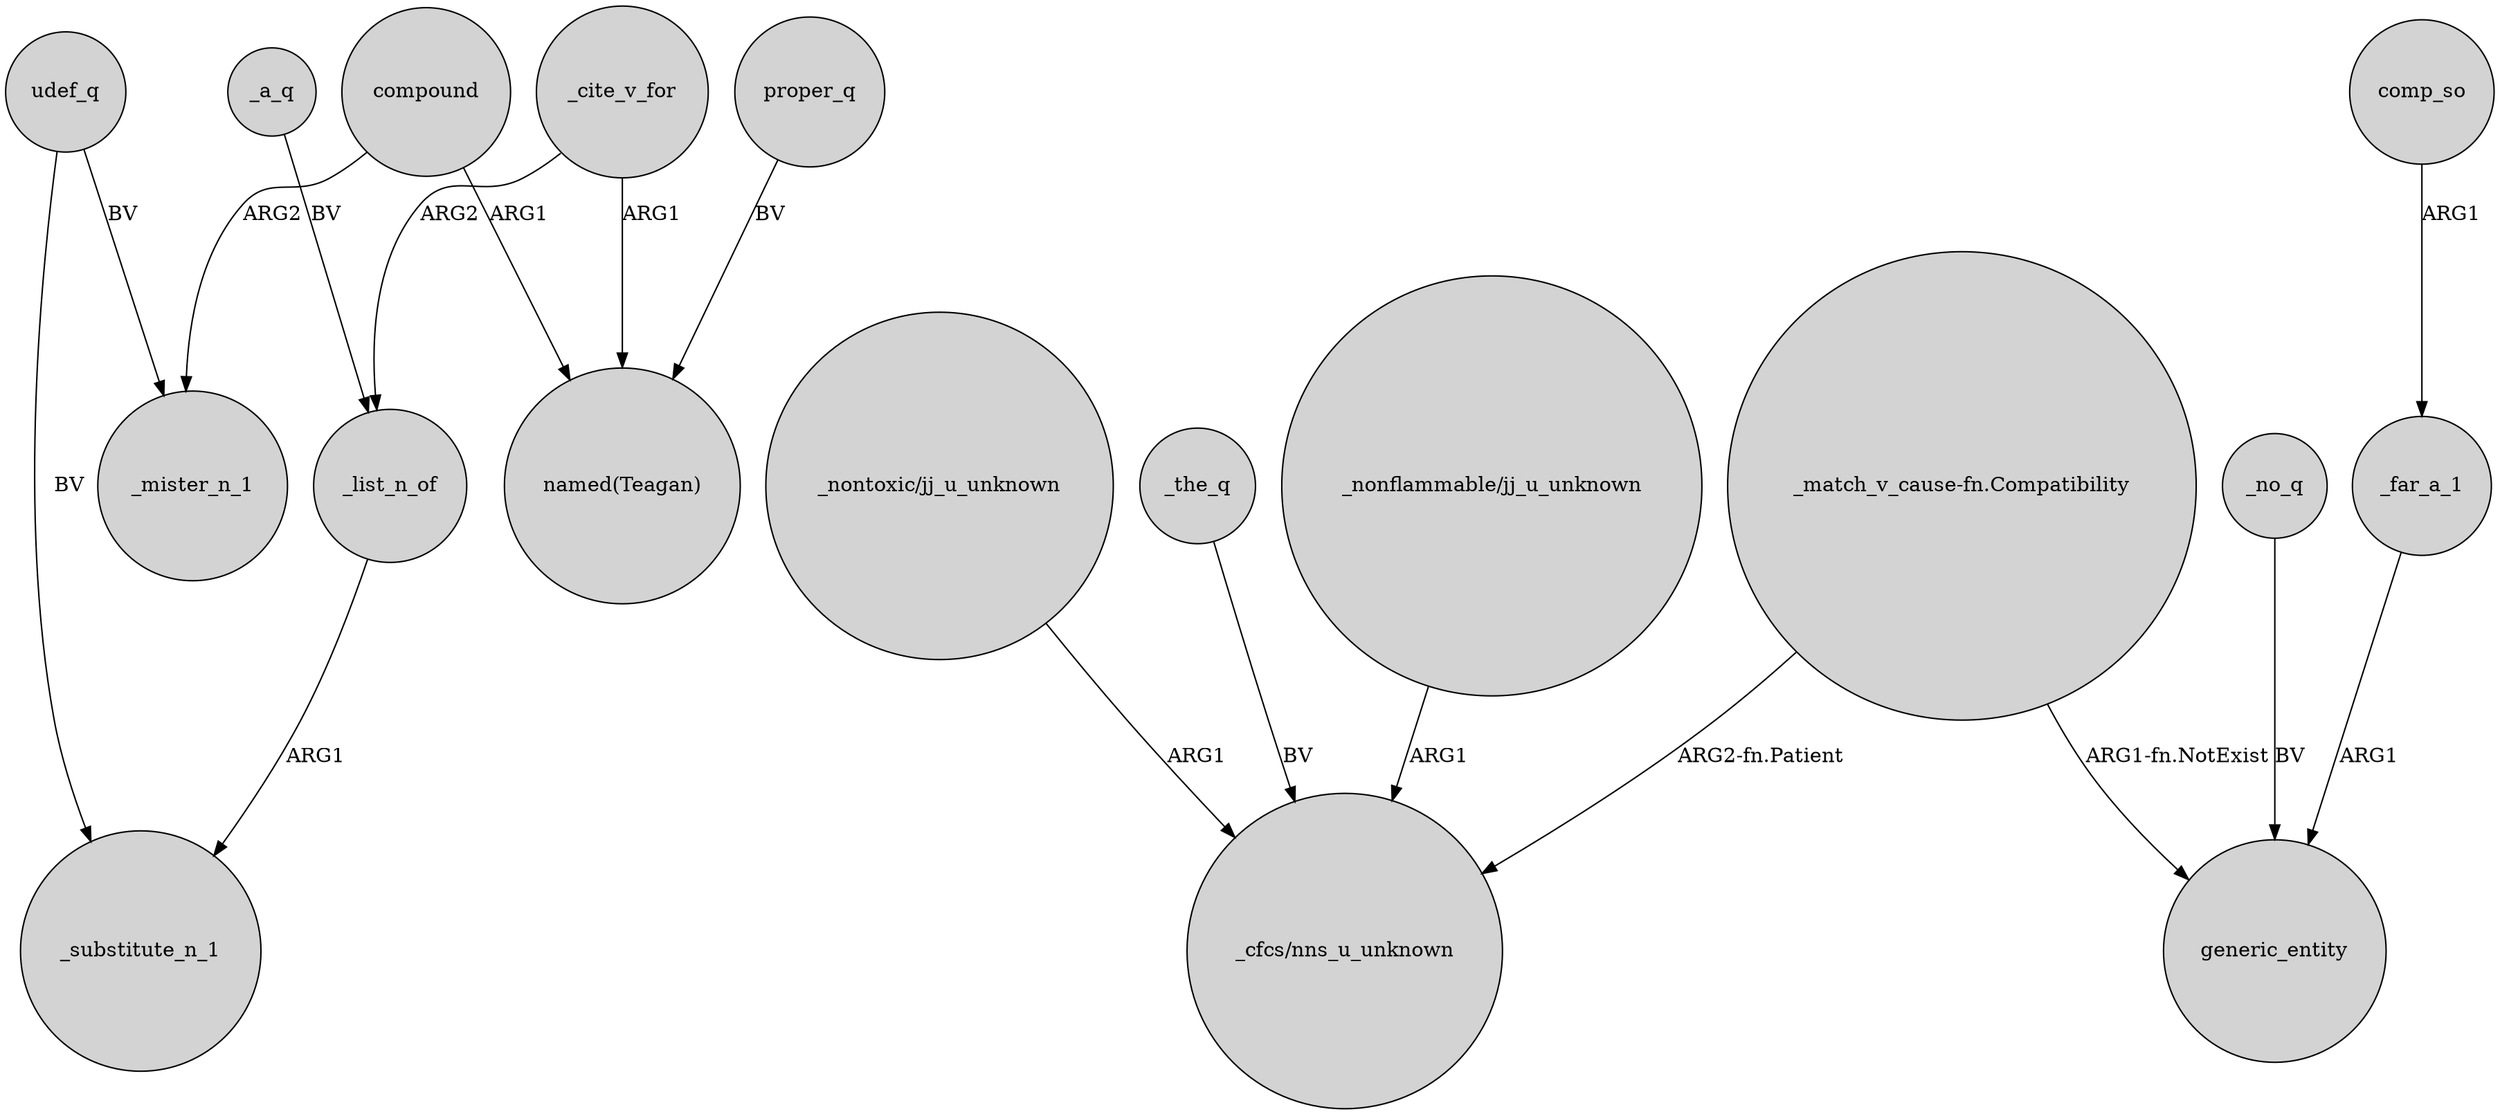 digraph {
	node [shape=circle style=filled]
	udef_q -> _substitute_n_1 [label=BV]
	udef_q -> _mister_n_1 [label=BV]
	_cite_v_for -> _list_n_of [label=ARG2]
	compound -> "named(Teagan)" [label=ARG1]
	proper_q -> "named(Teagan)" [label=BV]
	_far_a_1 -> generic_entity [label=ARG1]
	"_nonflammable/jj_u_unknown" -> "_cfcs/nns_u_unknown" [label=ARG1]
	_a_q -> _list_n_of [label=BV]
	"_nontoxic/jj_u_unknown" -> "_cfcs/nns_u_unknown" [label=ARG1]
	"_match_v_cause-fn.Compatibility" -> generic_entity [label="ARG1-fn.NotExist"]
	_cite_v_for -> "named(Teagan)" [label=ARG1]
	_no_q -> generic_entity [label=BV]
	comp_so -> _far_a_1 [label=ARG1]
	"_match_v_cause-fn.Compatibility" -> "_cfcs/nns_u_unknown" [label="ARG2-fn.Patient"]
	_the_q -> "_cfcs/nns_u_unknown" [label=BV]
	compound -> _mister_n_1 [label=ARG2]
	_list_n_of -> _substitute_n_1 [label=ARG1]
}

